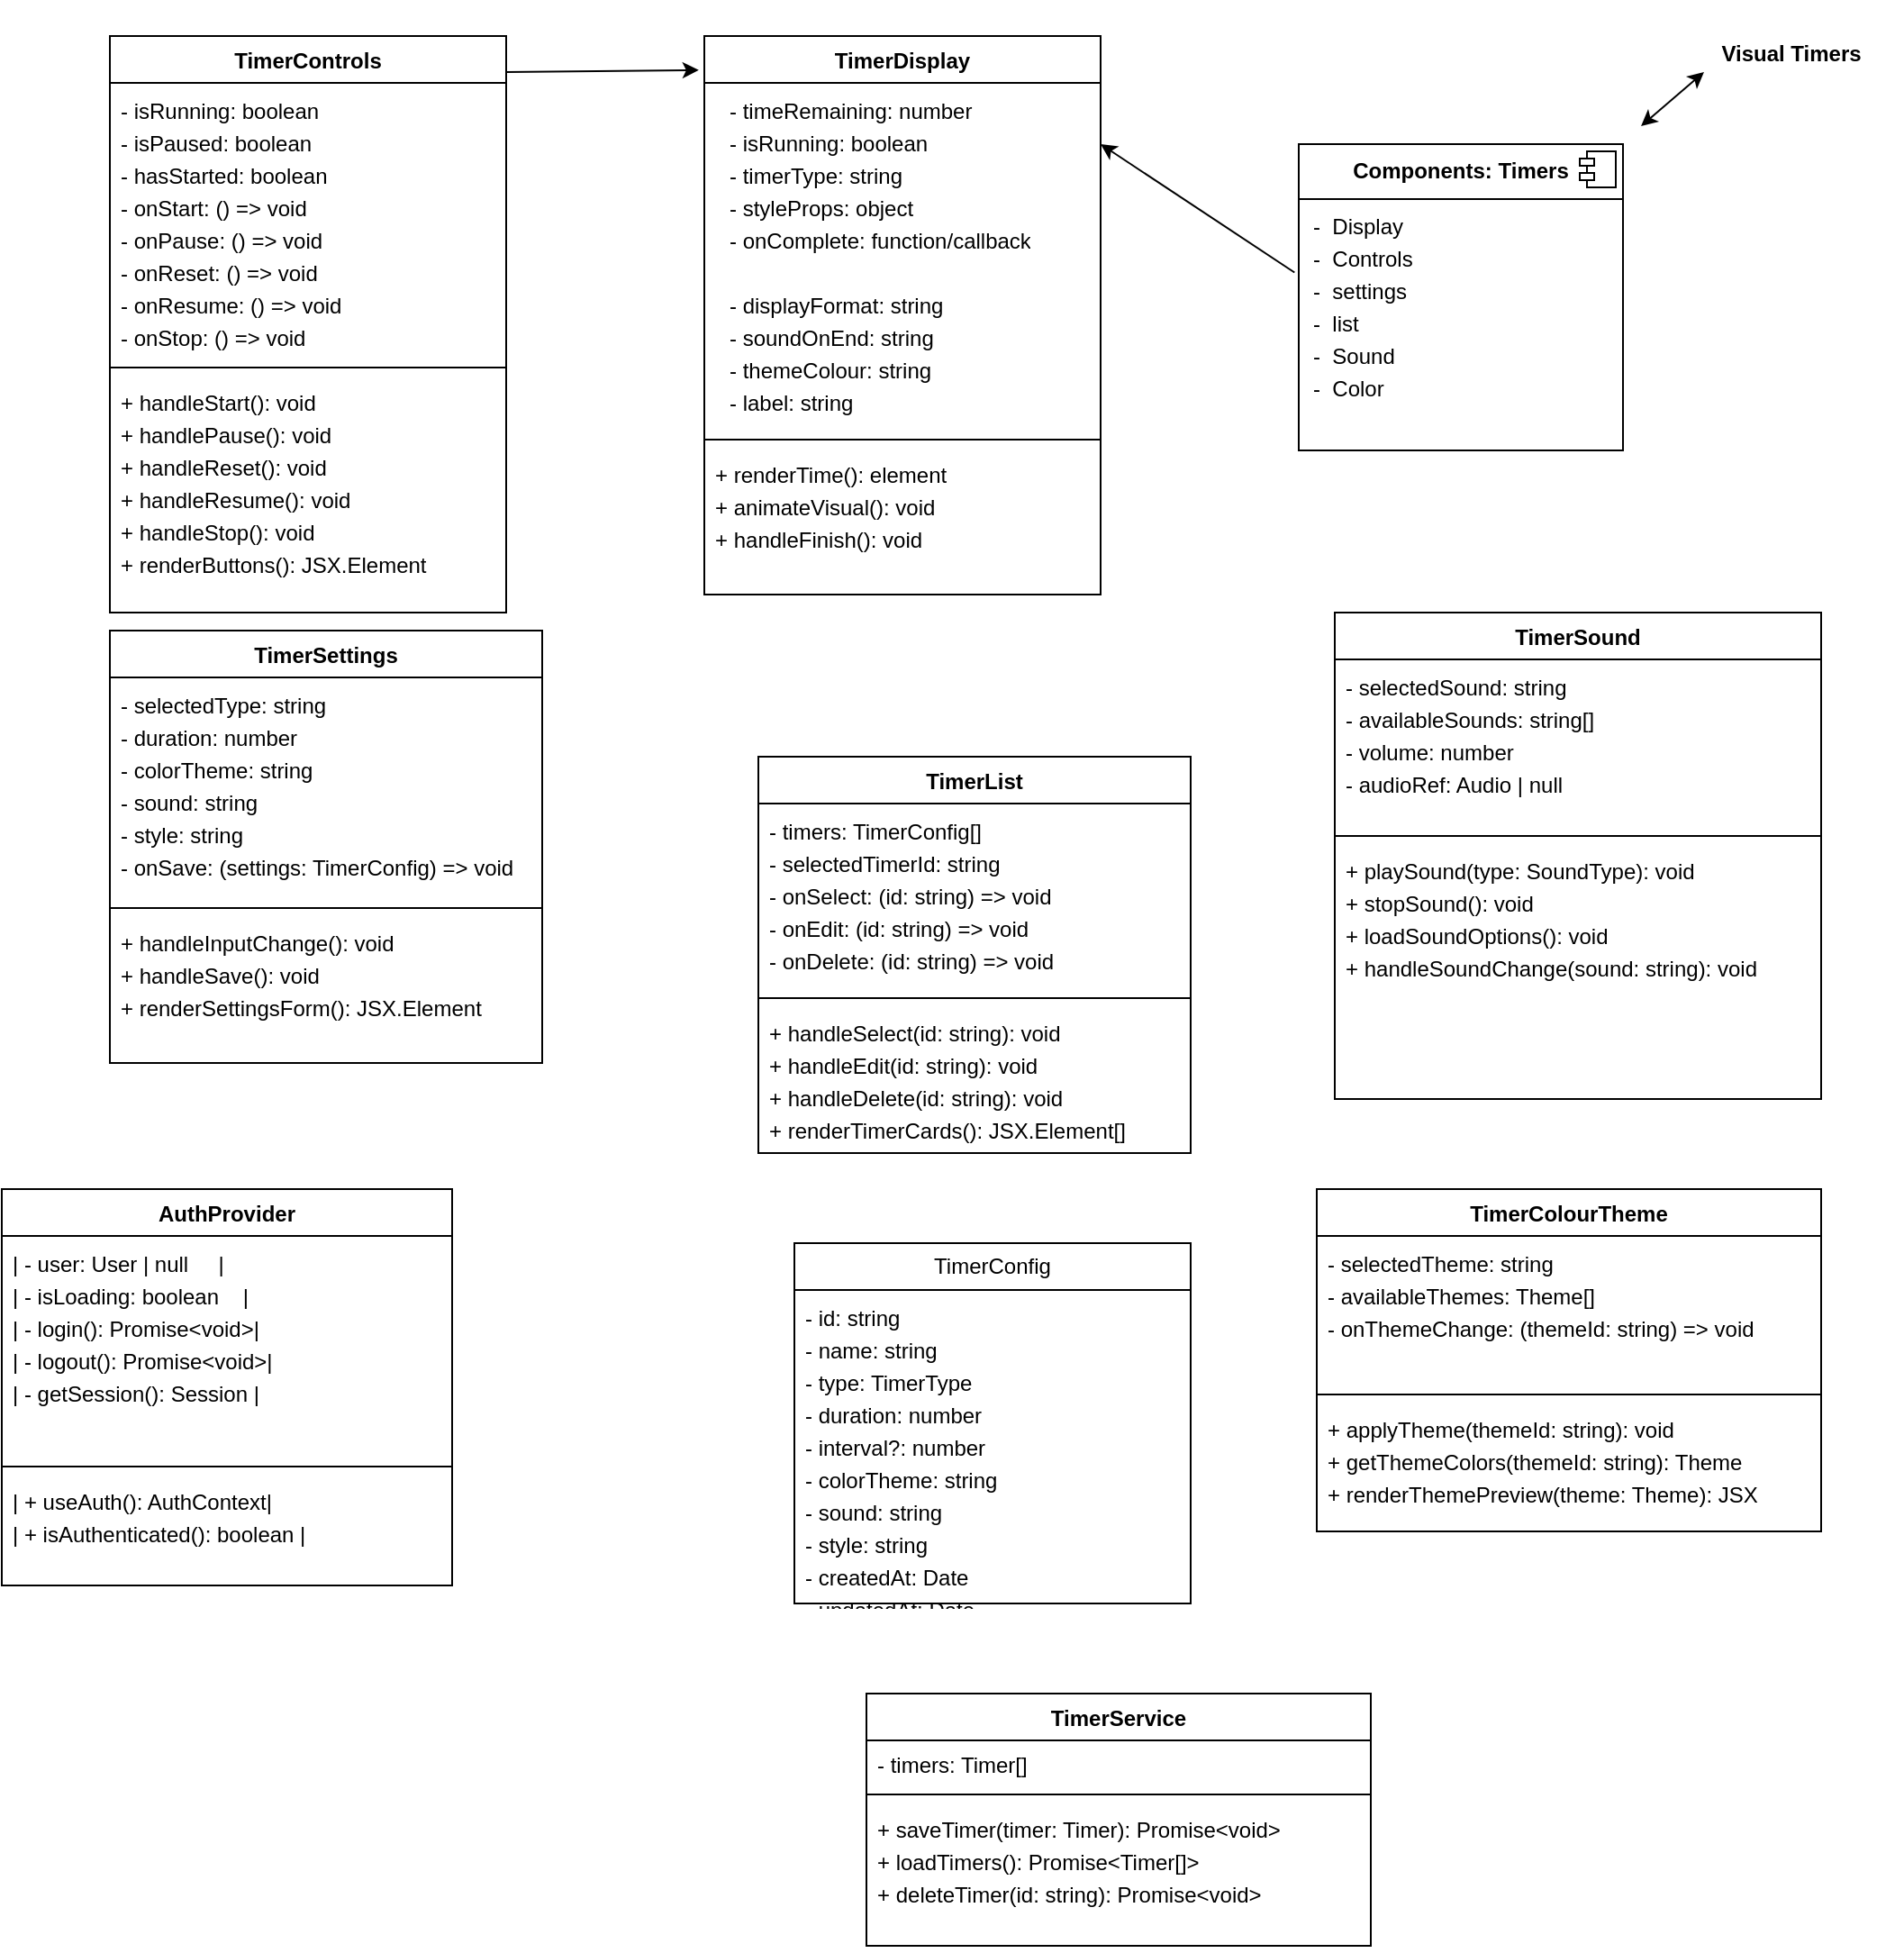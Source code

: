 <mxfile version="27.0.5">
  <diagram name="Page-1" id="QBBoDQWZTO2eCrty7JTz">
    <mxGraphModel dx="2489" dy="844" grid="1" gridSize="10" guides="1" tooltips="1" connect="1" arrows="1" fold="1" page="1" pageScale="1" pageWidth="850" pageHeight="1100" math="0" shadow="0">
      <root>
        <mxCell id="0" />
        <mxCell id="1" parent="0" />
        <mxCell id="6bzgwzdrAZAFj6cemPV4-1" value="Visual Timers" style="text;align=center;fontStyle=1;verticalAlign=middle;spacingLeft=3;spacingRight=3;strokeColor=none;rotatable=0;points=[[0,0.5],[1,0.5]];portConstraint=eastwest;html=1;" parent="1" vertex="1">
          <mxGeometry x="350" y="40" width="125" height="60" as="geometry" />
        </mxCell>
        <mxCell id="0FBJy8l07Yth9Wb-NzU2-1" value="&lt;div style=&quot;line-height: 150%;&quot;&gt;&lt;p style=&quot;margin:0px;margin-top:6px;text-align:center;&quot;&gt;&lt;b&gt;Components: Timers&lt;/b&gt;&lt;/p&gt;&lt;hr size=&quot;1&quot; style=&quot;border-style:solid;&quot;&gt;&lt;p style=&quot;margin:0px;margin-left:8px;&quot;&gt;-&amp;nbsp; Display&lt;/p&gt;&lt;p style=&quot;margin:0px;margin-left:8px;&quot;&gt;-&amp;nbsp; Controls&lt;/p&gt;&lt;p style=&quot;margin:0px;margin-left:8px;&quot;&gt;-&amp;nbsp; settings&lt;/p&gt;&lt;p style=&quot;margin:0px;margin-left:8px;&quot;&gt;-&amp;nbsp; list&lt;/p&gt;&lt;p style=&quot;margin:0px;margin-left:8px;&quot;&gt;-&amp;nbsp; Sound&amp;nbsp;&lt;/p&gt;&lt;p style=&quot;margin:0px;margin-left:8px;&quot;&gt;-&amp;nbsp; Color&lt;/p&gt;&lt;p style=&quot;margin:0px;margin-left:8px;&quot;&gt;&lt;/p&gt;&lt;/div&gt;" style="align=left;overflow=fill;html=1;dropTarget=0;whiteSpace=wrap;" parent="1" vertex="1">
          <mxGeometry x="140" y="120" width="180" height="170" as="geometry" />
        </mxCell>
        <mxCell id="0FBJy8l07Yth9Wb-NzU2-2" value="" style="shape=component;jettyWidth=8;jettyHeight=4;" parent="0FBJy8l07Yth9Wb-NzU2-1" vertex="1">
          <mxGeometry x="1" width="20" height="20" relative="1" as="geometry">
            <mxPoint x="-24" y="4" as="offset" />
          </mxGeometry>
        </mxCell>
        <mxCell id="0FBJy8l07Yth9Wb-NzU2-14" value="" style="endArrow=classic;startArrow=classic;html=1;rounded=0;" parent="1" edge="1">
          <mxGeometry width="50" height="50" relative="1" as="geometry">
            <mxPoint x="330" y="110" as="sourcePoint" />
            <mxPoint x="365" y="80" as="targetPoint" />
          </mxGeometry>
        </mxCell>
        <mxCell id="0FBJy8l07Yth9Wb-NzU2-17" value="" style="endArrow=classic;html=1;rounded=0;exitX=-0.013;exitY=0.419;exitDx=0;exitDy=0;exitPerimeter=0;" parent="1" source="0FBJy8l07Yth9Wb-NzU2-1" edge="1">
          <mxGeometry width="50" height="50" relative="1" as="geometry">
            <mxPoint x="120" y="170" as="sourcePoint" />
            <mxPoint x="30" y="120" as="targetPoint" />
            <Array as="points" />
          </mxGeometry>
        </mxCell>
        <mxCell id="0FBJy8l07Yth9Wb-NzU2-23" value="TimerDisplay" style="swimlane;fontStyle=1;align=center;verticalAlign=top;childLayout=stackLayout;horizontal=1;startSize=26;horizontalStack=0;resizeParent=1;resizeParentMax=0;resizeLast=0;collapsible=1;marginBottom=0;whiteSpace=wrap;html=1;" parent="1" vertex="1">
          <mxGeometry x="-190" y="60" width="220" height="310" as="geometry" />
        </mxCell>
        <mxCell id="0FBJy8l07Yth9Wb-NzU2-24" value="&lt;div style=&quot;line-height: 150%;&quot;&gt;&lt;p style=&quot;margin: 0px 0px 0px 8px;&quot;&gt;- timeRemaining: number&lt;/p&gt;&lt;p style=&quot;margin: 0px 0px 0px 8px;&quot;&gt;- isRunning: boolean&lt;/p&gt;&lt;p style=&quot;margin: 0px 0px 0px 8px;&quot;&gt;- timerType: string&lt;/p&gt;&lt;p style=&quot;margin: 0px 0px 0px 8px;&quot;&gt;- styleProps: object&lt;/p&gt;&lt;p style=&quot;margin: 0px 0px 0px 8px;&quot;&gt;- onComplete: function/callback&lt;/p&gt;&lt;p style=&quot;margin: 0px 0px 0px 8px;&quot;&gt;&lt;br&gt;&lt;/p&gt;&lt;p style=&quot;margin: 0px 0px 0px 8px;&quot;&gt;- displayFormat: string&lt;/p&gt;&lt;p style=&quot;margin: 0px 0px 0px 8px;&quot;&gt;- soundOnEnd: string&lt;/p&gt;&lt;p style=&quot;margin: 0px 0px 0px 8px;&quot;&gt;- themeColour: string&lt;/p&gt;&lt;p style=&quot;margin: 0px 0px 0px 8px;&quot;&gt;- label: string&lt;/p&gt;&lt;/div&gt;" style="text;strokeColor=none;fillColor=none;align=left;verticalAlign=top;spacingLeft=4;spacingRight=4;overflow=hidden;rotatable=0;points=[[0,0.5],[1,0.5]];portConstraint=eastwest;whiteSpace=wrap;html=1;" parent="0FBJy8l07Yth9Wb-NzU2-23" vertex="1">
          <mxGeometry y="26" width="220" height="194" as="geometry" />
        </mxCell>
        <mxCell id="0FBJy8l07Yth9Wb-NzU2-25" value="" style="line;strokeWidth=1;fillColor=none;align=left;verticalAlign=middle;spacingTop=-1;spacingLeft=3;spacingRight=3;rotatable=0;labelPosition=right;points=[];portConstraint=eastwest;strokeColor=inherit;" parent="0FBJy8l07Yth9Wb-NzU2-23" vertex="1">
          <mxGeometry y="220" width="220" height="8" as="geometry" />
        </mxCell>
        <mxCell id="0FBJy8l07Yth9Wb-NzU2-26" value="&lt;div style=&quot;line-height: 150%;&quot;&gt;+ renderTime(): element&lt;div&gt;+ animateVisual(): void&lt;/div&gt;&lt;div&gt;+ handleFinish(): void&lt;/div&gt;&lt;/div&gt;" style="text;strokeColor=none;fillColor=none;align=left;verticalAlign=top;spacingLeft=4;spacingRight=4;overflow=hidden;rotatable=0;points=[[0,0.5],[1,0.5]];portConstraint=eastwest;whiteSpace=wrap;html=1;" parent="0FBJy8l07Yth9Wb-NzU2-23" vertex="1">
          <mxGeometry y="228" width="220" height="82" as="geometry" />
        </mxCell>
        <mxCell id="0FBJy8l07Yth9Wb-NzU2-28" value="TimerControls" style="swimlane;fontStyle=1;align=center;verticalAlign=top;childLayout=stackLayout;horizontal=1;startSize=26;horizontalStack=0;resizeParent=1;resizeParentMax=0;resizeLast=0;collapsible=1;marginBottom=0;whiteSpace=wrap;html=1;" parent="1" vertex="1">
          <mxGeometry x="-520" y="60" width="220" height="320" as="geometry" />
        </mxCell>
        <mxCell id="0FBJy8l07Yth9Wb-NzU2-29" value="&lt;div style=&quot;line-height: 150%;&quot;&gt;&lt;div&gt;&lt;span style=&quot;font-size: 12px;&quot;&gt;- isRunning: boolean&amp;nbsp;&amp;nbsp;&lt;/span&gt;&lt;/div&gt;&lt;div&gt;&lt;span style=&quot;font-size: 12px;&quot;&gt;- isPaused: boolean&amp;nbsp; &amp;nbsp;&lt;/span&gt;&lt;/div&gt;&lt;div&gt;&lt;span style=&quot;font-size: 12px;&quot;&gt;- hasStarted: boolean&amp;nbsp;&lt;/span&gt;&lt;/div&gt;&lt;div&gt;&lt;span style=&quot;font-size: 12px;&quot;&gt;- onStart: () =&amp;gt; void&amp;nbsp;&lt;/span&gt;&lt;/div&gt;&lt;div&gt;&lt;span style=&quot;font-size: 12px;&quot;&gt;- onPause: () =&amp;gt; void&amp;nbsp;&lt;/span&gt;&lt;/div&gt;&lt;div&gt;&lt;span style=&quot;font-size: 12px;&quot;&gt;- onReset: () =&amp;gt; void&amp;nbsp;&lt;/span&gt;&lt;/div&gt;&lt;div&gt;&lt;span style=&quot;font-size: 12px;&quot;&gt;- onResume: () =&amp;gt; void&lt;/span&gt;&lt;/div&gt;&lt;div&gt;&lt;span style=&quot;font-size: 12px;&quot;&gt;- onStop: () =&amp;gt; void&amp;nbsp;&lt;/span&gt;&lt;/div&gt;&lt;/div&gt;" style="text;strokeColor=none;fillColor=none;align=left;verticalAlign=top;spacingLeft=4;spacingRight=4;overflow=hidden;rotatable=0;points=[[0,0.5],[1,0.5]];portConstraint=eastwest;whiteSpace=wrap;html=1;" parent="0FBJy8l07Yth9Wb-NzU2-28" vertex="1">
          <mxGeometry y="26" width="220" height="154" as="geometry" />
        </mxCell>
        <mxCell id="0FBJy8l07Yth9Wb-NzU2-30" value="" style="line;strokeWidth=1;fillColor=none;align=left;verticalAlign=middle;spacingTop=-1;spacingLeft=3;spacingRight=3;rotatable=0;labelPosition=right;points=[];portConstraint=eastwest;strokeColor=inherit;" parent="0FBJy8l07Yth9Wb-NzU2-28" vertex="1">
          <mxGeometry y="180" width="220" height="8" as="geometry" />
        </mxCell>
        <mxCell id="0FBJy8l07Yth9Wb-NzU2-31" value="&lt;div style=&quot;line-height: 150%;&quot;&gt;&lt;div&gt;&lt;span style=&quot;font-size: 12px;&quot;&gt;+ handleStart(): void&amp;nbsp;&lt;/span&gt;&lt;/div&gt;&lt;div&gt;&lt;span style=&quot;font-size: 12px;&quot;&gt;+ handlePause(): void&amp;nbsp;&lt;/span&gt;&lt;/div&gt;&lt;div&gt;&lt;span style=&quot;font-size: 12px;&quot;&gt;+ handleReset(): void&amp;nbsp;&lt;/span&gt;&lt;/div&gt;&lt;div&gt;&lt;span style=&quot;font-size: 12px;&quot;&gt;+ handleResume(): void&lt;/span&gt;&lt;/div&gt;&lt;div&gt;&lt;span style=&quot;font-size: 12px;&quot;&gt;+ handleStop(): void&amp;nbsp;&amp;nbsp;&lt;/span&gt;&lt;/div&gt;&lt;div&gt;&lt;span style=&quot;font-size: 12px;&quot;&gt;+ renderButtons(): JSX.Element&lt;/span&gt;&lt;/div&gt;&lt;/div&gt;" style="text;strokeColor=none;fillColor=none;align=left;verticalAlign=top;spacingLeft=4;spacingRight=4;overflow=hidden;rotatable=0;points=[[0,0.5],[1,0.5]];portConstraint=eastwest;whiteSpace=wrap;html=1;" parent="0FBJy8l07Yth9Wb-NzU2-28" vertex="1">
          <mxGeometry y="188" width="220" height="132" as="geometry" />
        </mxCell>
        <mxCell id="0FBJy8l07Yth9Wb-NzU2-32" value="" style="endArrow=classic;html=1;rounded=0;entryX=-0.014;entryY=0.061;entryDx=0;entryDy=0;entryPerimeter=0;" parent="1" target="0FBJy8l07Yth9Wb-NzU2-23" edge="1">
          <mxGeometry width="50" height="50" relative="1" as="geometry">
            <mxPoint x="-300" y="80" as="sourcePoint" />
            <mxPoint x="-250" y="30" as="targetPoint" />
          </mxGeometry>
        </mxCell>
        <mxCell id="0FBJy8l07Yth9Wb-NzU2-33" value="TimerSettings" style="swimlane;fontStyle=1;align=center;verticalAlign=top;childLayout=stackLayout;horizontal=1;startSize=26;horizontalStack=0;resizeParent=1;resizeParentMax=0;resizeLast=0;collapsible=1;marginBottom=0;whiteSpace=wrap;html=1;" parent="1" vertex="1">
          <mxGeometry x="-520" y="390" width="240" height="240" as="geometry" />
        </mxCell>
        <mxCell id="0FBJy8l07Yth9Wb-NzU2-34" value="&lt;div style=&quot;line-height: 150%;&quot;&gt;&lt;div&gt;&lt;span style=&quot;font-size: 12px;&quot;&gt;- selectedType: string&amp;nbsp; &amp;nbsp; &amp;nbsp;&amp;nbsp;&lt;/span&gt;&lt;/div&gt;&lt;div&gt;&lt;span style=&quot;font-size: 12px;&quot;&gt;- duration: number&amp;nbsp; &amp;nbsp; &amp;nbsp; &amp;nbsp; &amp;nbsp;&amp;nbsp;&lt;/span&gt;&lt;/div&gt;&lt;div&gt;&lt;span style=&quot;font-size: 12px;&quot;&gt;- colorTheme: string&amp;nbsp; &amp;nbsp; &amp;nbsp; &amp;nbsp;&amp;nbsp;&lt;/span&gt;&lt;/div&gt;&lt;div&gt;&lt;span style=&quot;font-size: 12px;&quot;&gt;- sound: string&amp;nbsp; &amp;nbsp; &amp;nbsp; &amp;nbsp; &amp;nbsp; &amp;nbsp; &amp;nbsp;&lt;/span&gt;&lt;/div&gt;&lt;div&gt;&lt;span style=&quot;font-size: 12px;&quot;&gt;- style: string&amp;nbsp; &amp;nbsp; &amp;nbsp; &amp;nbsp; &amp;nbsp; &amp;nbsp; &amp;nbsp;&lt;/span&gt;&lt;/div&gt;&lt;div&gt;&lt;span style=&quot;background-color: transparent; color: light-dark(rgb(0, 0, 0), rgb(255, 255, 255));&quot;&gt;- onSave: (settings: TimerConfig) =&amp;gt; void&amp;nbsp;&lt;/span&gt;&lt;/div&gt;&lt;/div&gt;" style="text;strokeColor=none;fillColor=none;align=left;verticalAlign=top;spacingLeft=4;spacingRight=4;overflow=hidden;rotatable=0;points=[[0,0.5],[1,0.5]];portConstraint=eastwest;whiteSpace=wrap;html=1;" parent="0FBJy8l07Yth9Wb-NzU2-33" vertex="1">
          <mxGeometry y="26" width="240" height="124" as="geometry" />
        </mxCell>
        <mxCell id="0FBJy8l07Yth9Wb-NzU2-35" value="" style="line;strokeWidth=1;fillColor=none;align=left;verticalAlign=middle;spacingTop=-1;spacingLeft=3;spacingRight=3;rotatable=0;labelPosition=right;points=[];portConstraint=eastwest;strokeColor=inherit;" parent="0FBJy8l07Yth9Wb-NzU2-33" vertex="1">
          <mxGeometry y="150" width="240" height="8" as="geometry" />
        </mxCell>
        <mxCell id="0FBJy8l07Yth9Wb-NzU2-36" value="&lt;div style=&quot;line-height: 150%;&quot;&gt;&lt;div&gt;&lt;span style=&quot;font-size: 12px;&quot;&gt;+ handleInputChange(): void&lt;/span&gt;&lt;/div&gt;&lt;div&gt;&lt;span style=&quot;font-size: 12px;&quot;&gt;+ handleSave(): void&amp;nbsp; &amp;nbsp; &amp;nbsp; &amp;nbsp;&amp;nbsp;&lt;/span&gt;&lt;/div&gt;&lt;div&gt;&lt;span style=&quot;font-size: 12px;&quot;&gt;+ renderSettingsForm(): JSX.Element&amp;nbsp;&lt;/span&gt;&lt;/div&gt;&lt;/div&gt;" style="text;strokeColor=none;fillColor=none;align=left;verticalAlign=top;spacingLeft=4;spacingRight=4;overflow=hidden;rotatable=0;points=[[0,0.5],[1,0.5]];portConstraint=eastwest;whiteSpace=wrap;html=1;" parent="0FBJy8l07Yth9Wb-NzU2-33" vertex="1">
          <mxGeometry y="158" width="240" height="82" as="geometry" />
        </mxCell>
        <mxCell id="0FBJy8l07Yth9Wb-NzU2-37" value="TimerList" style="swimlane;fontStyle=1;align=center;verticalAlign=top;childLayout=stackLayout;horizontal=1;startSize=26;horizontalStack=0;resizeParent=1;resizeParentMax=0;resizeLast=0;collapsible=1;marginBottom=0;whiteSpace=wrap;html=1;" parent="1" vertex="1">
          <mxGeometry x="-160" y="460" width="240" height="220" as="geometry" />
        </mxCell>
        <mxCell id="0FBJy8l07Yth9Wb-NzU2-38" value="&lt;div style=&quot;line-height: 150%;&quot;&gt;&lt;div&gt;&lt;span style=&quot;font-size: 12px;&quot;&gt;- timers: TimerConfig[]&amp;nbsp; &amp;nbsp; &amp;nbsp;&lt;/span&gt;&lt;/div&gt;&lt;div&gt;&lt;span style=&quot;font-size: 12px;&quot;&gt;- selectedTimerId: string&amp;nbsp; &amp;nbsp;&lt;/span&gt;&lt;/div&gt;&lt;div&gt;&lt;span style=&quot;font-size: 12px;&quot;&gt;- onSelect: (id: string) =&amp;gt; void&amp;nbsp;&lt;/span&gt;&lt;/div&gt;&lt;div&gt;&lt;span style=&quot;background-color: transparent; color: light-dark(rgb(0, 0, 0), rgb(255, 255, 255));&quot;&gt;- onEdit: (id: string) =&amp;gt; void&amp;nbsp; &amp;nbsp;&lt;/span&gt;&lt;/div&gt;&lt;div&gt;&lt;span style=&quot;font-size: 12px;&quot;&gt;- onDelete: (id: string) =&amp;gt; void&amp;nbsp;&lt;/span&gt;&lt;/div&gt;&lt;/div&gt;" style="text;strokeColor=none;fillColor=none;align=left;verticalAlign=top;spacingLeft=4;spacingRight=4;overflow=hidden;rotatable=0;points=[[0,0.5],[1,0.5]];portConstraint=eastwest;whiteSpace=wrap;html=1;" parent="0FBJy8l07Yth9Wb-NzU2-37" vertex="1">
          <mxGeometry y="26" width="240" height="104" as="geometry" />
        </mxCell>
        <mxCell id="0FBJy8l07Yth9Wb-NzU2-39" value="" style="line;strokeWidth=1;fillColor=none;align=left;verticalAlign=middle;spacingTop=-1;spacingLeft=3;spacingRight=3;rotatable=0;labelPosition=right;points=[];portConstraint=eastwest;strokeColor=inherit;" parent="0FBJy8l07Yth9Wb-NzU2-37" vertex="1">
          <mxGeometry y="130" width="240" height="8" as="geometry" />
        </mxCell>
        <mxCell id="0FBJy8l07Yth9Wb-NzU2-40" value="&lt;div style=&quot;line-height: 150%;&quot;&gt;&lt;div&gt;&lt;span style=&quot;font-size: 12px;&quot;&gt;+ handleSelect(id: string): void&amp;nbsp;&lt;/span&gt;&lt;/div&gt;&lt;div&gt;&lt;span style=&quot;font-size: 12px;&quot;&gt;+ handleEdit(id: string): void&amp;nbsp; &amp;nbsp;&lt;/span&gt;&lt;/div&gt;&lt;div&gt;&lt;span style=&quot;font-size: 12px;&quot;&gt;+ handleDelete(id: string): void&amp;nbsp;&lt;/span&gt;&lt;/div&gt;&lt;div&gt;&lt;span style=&quot;font-size: 12px;&quot;&gt;+ renderTimerCards(): JSX.Element[]&amp;nbsp;&lt;/span&gt;&lt;/div&gt;&lt;/div&gt;" style="text;strokeColor=none;fillColor=none;align=left;verticalAlign=top;spacingLeft=4;spacingRight=4;overflow=hidden;rotatable=0;points=[[0,0.5],[1,0.5]];portConstraint=eastwest;whiteSpace=wrap;html=1;" parent="0FBJy8l07Yth9Wb-NzU2-37" vertex="1">
          <mxGeometry y="138" width="240" height="82" as="geometry" />
        </mxCell>
        <mxCell id="0FBJy8l07Yth9Wb-NzU2-41" value="TimerConfig" style="swimlane;fontStyle=0;childLayout=stackLayout;horizontal=1;startSize=26;fillColor=none;horizontalStack=0;resizeParent=1;resizeParentMax=0;resizeLast=0;collapsible=1;marginBottom=0;whiteSpace=wrap;html=1;" parent="1" vertex="1">
          <mxGeometry x="-140" y="730" width="220" height="200" as="geometry" />
        </mxCell>
        <mxCell id="0FBJy8l07Yth9Wb-NzU2-44" value="&lt;div style=&quot;line-height: 150%;&quot;&gt;&lt;div&gt;&lt;span style=&quot;font-size: 12px;&quot;&gt;- id: string&amp;nbsp; &amp;nbsp; &amp;nbsp; &amp;nbsp; &amp;nbsp; &amp;nbsp; &amp;nbsp; &amp;nbsp;&amp;nbsp;&lt;/span&gt;&lt;/div&gt;&lt;div&gt;&lt;span style=&quot;font-size: 12px;&quot;&gt;- name: string&amp;nbsp; &amp;nbsp; &amp;nbsp; &amp;nbsp; &amp;nbsp; &amp;nbsp; &amp;nbsp;&amp;nbsp;&lt;/span&gt;&lt;/div&gt;&lt;div&gt;&lt;span style=&quot;font-size: 12px;&quot;&gt;- type: TimerType&amp;nbsp; &amp;nbsp; &amp;nbsp; &amp;nbsp; &amp;nbsp; &amp;nbsp;&lt;/span&gt;&lt;/div&gt;&lt;div&gt;&lt;span style=&quot;font-size: 12px;&quot;&gt;- duration: number&amp;nbsp; &amp;nbsp; &amp;nbsp; &amp;nbsp; &amp;nbsp;&amp;nbsp;&lt;/span&gt;&lt;/div&gt;&lt;div&gt;&lt;span style=&quot;font-size: 12px;&quot;&gt;- interval?: number&amp;nbsp; &amp;nbsp; &amp;nbsp; &amp;nbsp; &amp;nbsp;&lt;/span&gt;&lt;/div&gt;&lt;div&gt;&lt;span style=&quot;font-size: 12px;&quot;&gt;- colorTheme: string&amp;nbsp; &amp;nbsp; &amp;nbsp; &amp;nbsp;&lt;/span&gt;&lt;/div&gt;&lt;div&gt;&lt;span style=&quot;font-size: 12px;&quot;&gt;- sound: string&amp;nbsp; &amp;nbsp; &amp;nbsp; &amp;nbsp; &amp;nbsp; &amp;nbsp; &amp;nbsp;&lt;/span&gt;&lt;/div&gt;&lt;div&gt;&lt;span style=&quot;font-size: 12px;&quot;&gt;- style: string&amp;nbsp; &amp;nbsp; &amp;nbsp; &amp;nbsp; &amp;nbsp; &amp;nbsp; &amp;nbsp;&lt;/span&gt;&lt;/div&gt;&lt;div&gt;&lt;span style=&quot;font-size: 12px;&quot;&gt;- createdAt: Date&amp;nbsp; &amp;nbsp; &amp;nbsp; &amp;nbsp; &amp;nbsp; &amp;nbsp;&lt;/span&gt;&lt;/div&gt;&lt;div&gt;&lt;span style=&quot;font-size: 12px;&quot;&gt;- updatedAt: Date&amp;nbsp; &amp;nbsp; &amp;nbsp; &amp;nbsp; &amp;nbsp; &amp;nbsp;&lt;/span&gt;&lt;/div&gt;&lt;div&gt;&lt;span style=&quot;font-size: 12px;&quot;&gt;- userId?: string&amp;nbsp; &amp;nbsp; &amp;nbsp; &amp;nbsp; &amp;nbsp; &amp;nbsp;&lt;/span&gt;&lt;/div&gt;&lt;/div&gt;" style="text;strokeColor=none;fillColor=none;align=left;verticalAlign=top;spacingLeft=4;spacingRight=4;overflow=hidden;rotatable=0;points=[[0,0.5],[1,0.5]];portConstraint=eastwest;whiteSpace=wrap;html=1;strokeWidth=4;" parent="0FBJy8l07Yth9Wb-NzU2-41" vertex="1">
          <mxGeometry y="26" width="220" height="174" as="geometry" />
        </mxCell>
        <mxCell id="0FBJy8l07Yth9Wb-NzU2-45" value="TimerSound" style="swimlane;fontStyle=1;align=center;verticalAlign=top;childLayout=stackLayout;horizontal=1;startSize=26;horizontalStack=0;resizeParent=1;resizeParentMax=0;resizeLast=0;collapsible=1;marginBottom=0;whiteSpace=wrap;html=1;" parent="1" vertex="1">
          <mxGeometry x="160" y="380" width="270" height="270" as="geometry" />
        </mxCell>
        <mxCell id="0FBJy8l07Yth9Wb-NzU2-46" value="&lt;div style=&quot;line-height: 150%;&quot;&gt;&lt;div&gt;&lt;span style=&quot;font-size: 12px;&quot;&gt;- selectedSound: string&amp;nbsp; &amp;nbsp; &amp;nbsp;&lt;/span&gt;&lt;/div&gt;&lt;div&gt;&lt;span style=&quot;font-size: 12px;&quot;&gt;- availableSounds: string[]&amp;nbsp;&lt;/span&gt;&lt;/div&gt;&lt;div&gt;&lt;span style=&quot;font-size: 12px;&quot;&gt;- volume: number&amp;nbsp; &amp;nbsp; &amp;nbsp; &amp;nbsp; &amp;nbsp; &amp;nbsp;&amp;nbsp;&lt;/span&gt;&lt;/div&gt;&lt;div&gt;&lt;span style=&quot;font-size: 12px;&quot;&gt;- audioRef: Audio | null&amp;nbsp; &amp;nbsp; &amp;nbsp;&lt;/span&gt;&lt;/div&gt;&lt;/div&gt;" style="text;strokeColor=none;fillColor=none;align=left;verticalAlign=top;spacingLeft=4;spacingRight=4;overflow=hidden;rotatable=0;points=[[0,0.5],[1,0.5]];portConstraint=eastwest;whiteSpace=wrap;html=1;" parent="0FBJy8l07Yth9Wb-NzU2-45" vertex="1">
          <mxGeometry y="26" width="270" height="94" as="geometry" />
        </mxCell>
        <mxCell id="0FBJy8l07Yth9Wb-NzU2-47" value="" style="line;strokeWidth=1;fillColor=none;align=left;verticalAlign=middle;spacingTop=-1;spacingLeft=3;spacingRight=3;rotatable=0;labelPosition=right;points=[];portConstraint=eastwest;strokeColor=inherit;" parent="0FBJy8l07Yth9Wb-NzU2-45" vertex="1">
          <mxGeometry y="120" width="270" height="8" as="geometry" />
        </mxCell>
        <mxCell id="0FBJy8l07Yth9Wb-NzU2-48" value="&lt;div style=&quot;line-height: 150%;&quot;&gt;&lt;div style=&quot;line-height: 150%;&quot;&gt;+ playSound(type: SoundType): void&amp;nbsp; &amp;nbsp;&lt;/div&gt;&lt;div style=&quot;line-height: 150%;&quot;&gt;+ stopSound(): void&amp;nbsp; &amp;nbsp; &amp;nbsp; &amp;nbsp; &amp;nbsp; &amp;nbsp; &amp;nbsp; &amp;nbsp; &amp;nbsp;&amp;nbsp;&lt;/div&gt;&lt;div style=&quot;line-height: 150%;&quot;&gt;+ loadSoundOptions(): void&amp;nbsp; &amp;nbsp; &amp;nbsp; &amp;nbsp; &amp;nbsp; &amp;nbsp;&lt;/div&gt;&lt;div style=&quot;line-height: 150%;&quot;&gt;+ handleSoundChange(sound: string): void&amp;nbsp;&lt;/div&gt;&lt;/div&gt;" style="text;strokeColor=none;fillColor=none;align=left;verticalAlign=top;spacingLeft=4;spacingRight=4;overflow=hidden;rotatable=0;points=[[0,0.5],[1,0.5]];portConstraint=eastwest;whiteSpace=wrap;html=1;" parent="0FBJy8l07Yth9Wb-NzU2-45" vertex="1">
          <mxGeometry y="128" width="270" height="142" as="geometry" />
        </mxCell>
        <mxCell id="0FBJy8l07Yth9Wb-NzU2-49" value="TimerColourTheme" style="swimlane;fontStyle=1;align=center;verticalAlign=top;childLayout=stackLayout;horizontal=1;startSize=26;horizontalStack=0;resizeParent=1;resizeParentMax=0;resizeLast=0;collapsible=1;marginBottom=0;whiteSpace=wrap;html=1;" parent="1" vertex="1">
          <mxGeometry x="150" y="700" width="280" height="190" as="geometry" />
        </mxCell>
        <mxCell id="0FBJy8l07Yth9Wb-NzU2-50" value="&lt;div style=&quot;line-height: 150%;&quot;&gt;&lt;div&gt;&lt;span style=&quot;font-size: 12px;&quot;&gt;- selectedTheme: string&amp;nbsp; &amp;nbsp; &amp;nbsp;&lt;/span&gt;&lt;/div&gt;&lt;div&gt;&lt;span style=&quot;font-size: 12px;&quot;&gt;- availableThemes: Theme[]&amp;nbsp;&amp;nbsp;&lt;/span&gt;&lt;/div&gt;&lt;div&gt;&lt;span style=&quot;font-size: 12px;&quot;&gt;- onThemeChange: (themeId: string) =&amp;gt; void&amp;nbsp;&lt;/span&gt;&lt;/div&gt;&lt;/div&gt;" style="text;strokeColor=none;fillColor=none;align=left;verticalAlign=top;spacingLeft=4;spacingRight=4;overflow=hidden;rotatable=0;points=[[0,0.5],[1,0.5]];portConstraint=eastwest;whiteSpace=wrap;html=1;" parent="0FBJy8l07Yth9Wb-NzU2-49" vertex="1">
          <mxGeometry y="26" width="280" height="84" as="geometry" />
        </mxCell>
        <mxCell id="0FBJy8l07Yth9Wb-NzU2-51" value="" style="line;strokeWidth=1;fillColor=none;align=left;verticalAlign=middle;spacingTop=-1;spacingLeft=3;spacingRight=3;rotatable=0;labelPosition=right;points=[];portConstraint=eastwest;strokeColor=inherit;" parent="0FBJy8l07Yth9Wb-NzU2-49" vertex="1">
          <mxGeometry y="110" width="280" height="8" as="geometry" />
        </mxCell>
        <mxCell id="0FBJy8l07Yth9Wb-NzU2-52" value="&lt;div style=&quot;line-height: 150%;&quot;&gt;&lt;div&gt;&lt;span style=&quot;font-size: 12px;&quot;&gt;+ applyTheme(themeId: string): void&amp;nbsp; &amp;nbsp; &amp;nbsp; &amp;nbsp;&lt;/span&gt;&lt;/div&gt;&lt;div&gt;&lt;span style=&quot;font-size: 12px;&quot;&gt;+ getThemeColors(themeId: string): Theme&amp;nbsp;&amp;nbsp;&lt;/span&gt;&lt;/div&gt;&lt;div&gt;&lt;span style=&quot;font-size: 12px;&quot;&gt;+ renderThemePreview(theme: Theme): JSX&amp;nbsp; &amp;nbsp;&lt;/span&gt;&lt;/div&gt;&lt;/div&gt;" style="text;strokeColor=none;fillColor=none;align=left;verticalAlign=top;spacingLeft=4;spacingRight=4;overflow=hidden;rotatable=0;points=[[0,0.5],[1,0.5]];portConstraint=eastwest;whiteSpace=wrap;html=1;" parent="0FBJy8l07Yth9Wb-NzU2-49" vertex="1">
          <mxGeometry y="118" width="280" height="72" as="geometry" />
        </mxCell>
        <mxCell id="cPqayjlpoU4VI9S6kcBE-1" value="AuthProvider" style="swimlane;fontStyle=1;align=center;verticalAlign=top;childLayout=stackLayout;horizontal=1;startSize=26;horizontalStack=0;resizeParent=1;resizeParentMax=0;resizeLast=0;collapsible=1;marginBottom=0;whiteSpace=wrap;html=1;" vertex="1" parent="1">
          <mxGeometry x="-580" y="700" width="250" height="220" as="geometry" />
        </mxCell>
        <mxCell id="cPqayjlpoU4VI9S6kcBE-2" value="&lt;div style=&quot;line-height: 150%;&quot;&gt;&lt;div&gt;&lt;span style=&quot;font-size: 12px;&quot;&gt;| - user: User | null&amp;nbsp; &amp;nbsp; &amp;nbsp;|&lt;/span&gt;&lt;/div&gt;&lt;div&gt;&lt;span style=&quot;font-size: 12px;&quot;&gt;| - isLoading: boolean&amp;nbsp; &amp;nbsp; |&lt;/span&gt;&lt;/div&gt;&lt;div&gt;&lt;span style=&quot;font-size: 12px;&quot;&gt;| - login(): Promise&amp;lt;void&amp;gt;|&lt;/span&gt;&lt;/div&gt;&lt;div&gt;&lt;span style=&quot;font-size: 12px;&quot;&gt;| - logout(): Promise&amp;lt;void&amp;gt;|&lt;/span&gt;&lt;/div&gt;&lt;div&gt;&lt;span style=&quot;font-size: 12px;&quot;&gt;| - getSession(): Session |&lt;/span&gt;&lt;/div&gt;&lt;/div&gt;" style="text;strokeColor=none;fillColor=none;align=left;verticalAlign=top;spacingLeft=4;spacingRight=4;overflow=hidden;rotatable=0;points=[[0,0.5],[1,0.5]];portConstraint=eastwest;whiteSpace=wrap;html=1;" vertex="1" parent="cPqayjlpoU4VI9S6kcBE-1">
          <mxGeometry y="26" width="250" height="124" as="geometry" />
        </mxCell>
        <mxCell id="cPqayjlpoU4VI9S6kcBE-3" value="" style="line;strokeWidth=1;fillColor=none;align=left;verticalAlign=middle;spacingTop=-1;spacingLeft=3;spacingRight=3;rotatable=0;labelPosition=right;points=[];portConstraint=eastwest;strokeColor=inherit;" vertex="1" parent="cPqayjlpoU4VI9S6kcBE-1">
          <mxGeometry y="150" width="250" height="8" as="geometry" />
        </mxCell>
        <mxCell id="cPqayjlpoU4VI9S6kcBE-4" value="&lt;div style=&quot;line-height: 150%;&quot;&gt;&lt;div&gt;&lt;span style=&quot;font-size: 12px;&quot;&gt;| + useAuth(): AuthContext|&lt;/span&gt;&lt;/div&gt;&lt;div&gt;&lt;span style=&quot;font-size: 12px;&quot;&gt;| + isAuthenticated(): boolean |&lt;/span&gt;&lt;/div&gt;&lt;/div&gt;" style="text;strokeColor=none;fillColor=none;align=left;verticalAlign=top;spacingLeft=4;spacingRight=4;overflow=hidden;rotatable=0;points=[[0,0.5],[1,0.5]];portConstraint=eastwest;whiteSpace=wrap;html=1;" vertex="1" parent="cPqayjlpoU4VI9S6kcBE-1">
          <mxGeometry y="158" width="250" height="62" as="geometry" />
        </mxCell>
        <mxCell id="cPqayjlpoU4VI9S6kcBE-5" value="TimerService" style="swimlane;fontStyle=1;align=center;verticalAlign=top;childLayout=stackLayout;horizontal=1;startSize=26;horizontalStack=0;resizeParent=1;resizeParentMax=0;resizeLast=0;collapsible=1;marginBottom=0;whiteSpace=wrap;html=1;" vertex="1" parent="1">
          <mxGeometry x="-100" y="980" width="280" height="140" as="geometry" />
        </mxCell>
        <mxCell id="cPqayjlpoU4VI9S6kcBE-6" value="- timers: Timer[]&amp;nbsp;&amp;nbsp;" style="text;strokeColor=none;fillColor=none;align=left;verticalAlign=top;spacingLeft=4;spacingRight=4;overflow=hidden;rotatable=0;points=[[0,0.5],[1,0.5]];portConstraint=eastwest;whiteSpace=wrap;html=1;" vertex="1" parent="cPqayjlpoU4VI9S6kcBE-5">
          <mxGeometry y="26" width="280" height="26" as="geometry" />
        </mxCell>
        <mxCell id="cPqayjlpoU4VI9S6kcBE-7" value="" style="line;strokeWidth=1;fillColor=none;align=left;verticalAlign=middle;spacingTop=-1;spacingLeft=3;spacingRight=3;rotatable=0;labelPosition=right;points=[];portConstraint=eastwest;strokeColor=inherit;" vertex="1" parent="cPqayjlpoU4VI9S6kcBE-5">
          <mxGeometry y="52" width="280" height="8" as="geometry" />
        </mxCell>
        <mxCell id="cPqayjlpoU4VI9S6kcBE-8" value="&lt;div style=&quot;line-height: 150%;&quot;&gt;&lt;div&gt;&lt;span style=&quot;font-size: 12px;&quot;&gt;+ saveTimer(timer: Timer): Promise&amp;lt;void&amp;gt;&amp;nbsp; &amp;nbsp;&lt;/span&gt;&lt;/div&gt;&lt;div&gt;&lt;span style=&quot;font-size: 12px;&quot;&gt;+ loadTimers(): Promise&amp;lt;Timer[]&amp;gt;&amp;nbsp; &amp;nbsp; &amp;nbsp; &amp;nbsp; &amp;nbsp; &amp;nbsp;&lt;/span&gt;&lt;/div&gt;&lt;div&gt;&lt;span style=&quot;font-size: 12px;&quot;&gt;+ deleteTimer(id: string): Promise&amp;lt;void&amp;gt;&amp;nbsp; &amp;nbsp;&lt;/span&gt;&lt;/div&gt;&lt;/div&gt;" style="text;strokeColor=none;fillColor=none;align=left;verticalAlign=top;spacingLeft=4;spacingRight=4;overflow=hidden;rotatable=0;points=[[0,0.5],[1,0.5]];portConstraint=eastwest;whiteSpace=wrap;html=1;" vertex="1" parent="cPqayjlpoU4VI9S6kcBE-5">
          <mxGeometry y="60" width="280" height="80" as="geometry" />
        </mxCell>
      </root>
    </mxGraphModel>
  </diagram>
</mxfile>
